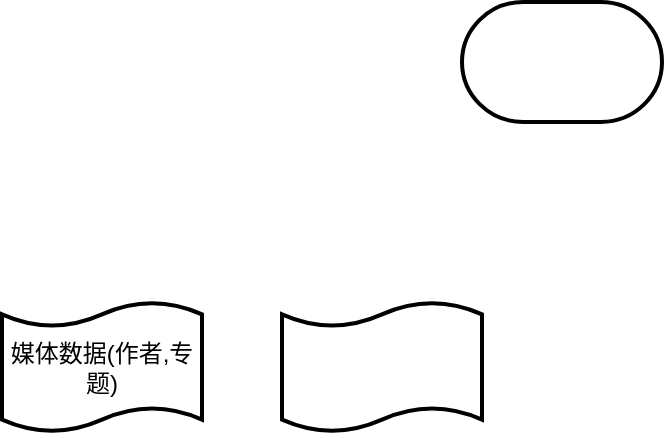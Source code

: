<mxfile version="15.5.7" type="github"><diagram id="pMExFTYcLv69h8y6yZpA" name="Page-1"><mxGraphModel dx="508" dy="433" grid="1" gridSize="10" guides="1" tooltips="1" connect="1" arrows="1" fold="1" page="1" pageScale="1" pageWidth="827" pageHeight="1169" math="0" shadow="0"><root><mxCell id="0"/><mxCell id="1" parent="0"/><mxCell id="A8WVg59LF9ZsiPGN_pzD-1" value="" style="strokeWidth=2;html=1;shape=mxgraph.flowchart.terminator;whiteSpace=wrap;" vertex="1" parent="1"><mxGeometry x="350" y="130" width="100" height="60" as="geometry"/></mxCell><mxCell id="A8WVg59LF9ZsiPGN_pzD-2" value="媒体数据(作者,专题)" style="shape=tape;whiteSpace=wrap;html=1;strokeWidth=2;size=0.19" vertex="1" parent="1"><mxGeometry x="120" y="280" width="100" height="65" as="geometry"/></mxCell><mxCell id="A8WVg59LF9ZsiPGN_pzD-3" value="" style="shape=tape;whiteSpace=wrap;html=1;strokeWidth=2;size=0.19" vertex="1" parent="1"><mxGeometry x="260" y="280" width="100" height="65" as="geometry"/></mxCell></root></mxGraphModel></diagram></mxfile>